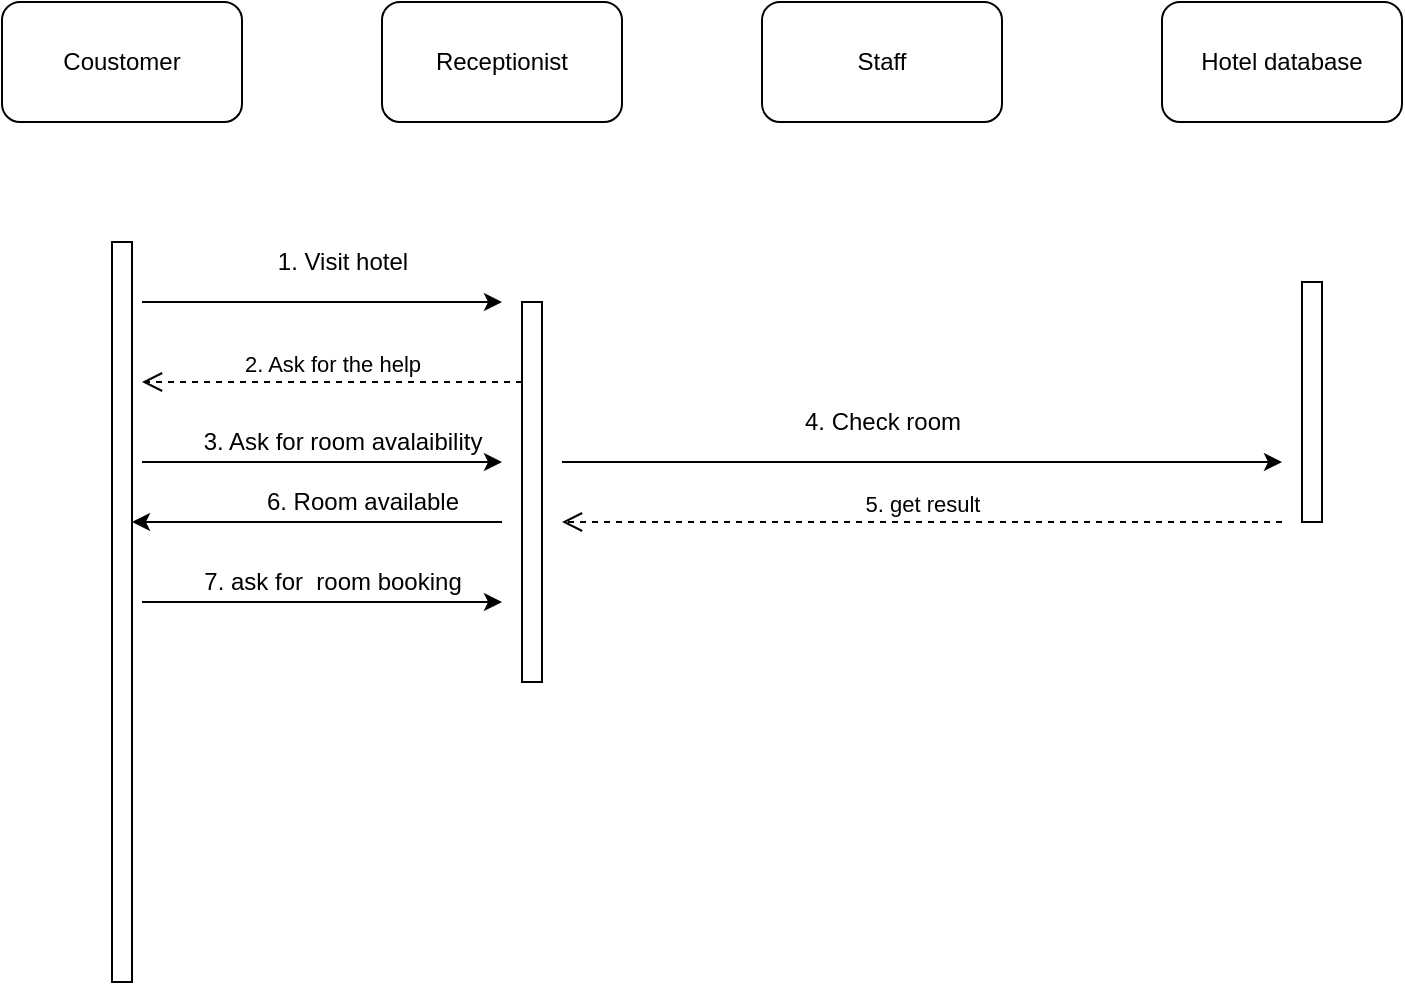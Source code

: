 <mxfile version="14.6.13" type="device" pages="3"><diagram id="C5RBs43oDa-KdzZeNtuy" name="Page-1"><mxGraphModel dx="1008" dy="491" grid="1" gridSize="10" guides="1" tooltips="1" connect="1" arrows="1" fold="1" page="1" pageScale="1" pageWidth="827" pageHeight="1169" math="0" shadow="0"><root><mxCell id="WIyWlLk6GJQsqaUBKTNV-0"/><mxCell id="WIyWlLk6GJQsqaUBKTNV-1" parent="WIyWlLk6GJQsqaUBKTNV-0"/><mxCell id="iOEzeSv4G4IOxwAkv5Ia-1" value="Hotel database" style="rounded=1;whiteSpace=wrap;html=1;" parent="WIyWlLk6GJQsqaUBKTNV-1" vertex="1"><mxGeometry x="580" y="80" width="120" height="60" as="geometry"/></mxCell><mxCell id="iOEzeSv4G4IOxwAkv5Ia-2" value="Staff" style="rounded=1;whiteSpace=wrap;html=1;" parent="WIyWlLk6GJQsqaUBKTNV-1" vertex="1"><mxGeometry x="380" y="80" width="120" height="60" as="geometry"/></mxCell><mxCell id="iOEzeSv4G4IOxwAkv5Ia-3" value="Receptionist" style="rounded=1;whiteSpace=wrap;html=1;" parent="WIyWlLk6GJQsqaUBKTNV-1" vertex="1"><mxGeometry x="190" y="80" width="120" height="60" as="geometry"/></mxCell><mxCell id="iOEzeSv4G4IOxwAkv5Ia-4" value="Coustomer" style="rounded=1;whiteSpace=wrap;html=1;" parent="WIyWlLk6GJQsqaUBKTNV-1" vertex="1"><mxGeometry y="80" width="120" height="60" as="geometry"/></mxCell><mxCell id="iOEzeSv4G4IOxwAkv5Ia-5" value="" style="html=1;points=[];perimeter=orthogonalPerimeter;" parent="WIyWlLk6GJQsqaUBKTNV-1" vertex="1"><mxGeometry x="55" y="200" width="10" height="370" as="geometry"/></mxCell><mxCell id="iOEzeSv4G4IOxwAkv5Ia-6" value="" style="html=1;points=[];perimeter=orthogonalPerimeter;" parent="WIyWlLk6GJQsqaUBKTNV-1" vertex="1"><mxGeometry x="260" y="230" width="10" height="190" as="geometry"/></mxCell><mxCell id="iOEzeSv4G4IOxwAkv5Ia-7" value="" style="endArrow=classic;html=1;" parent="WIyWlLk6GJQsqaUBKTNV-1" edge="1"><mxGeometry width="50" height="50" relative="1" as="geometry"><mxPoint x="70" y="230" as="sourcePoint"/><mxPoint x="250" y="230" as="targetPoint"/></mxGeometry></mxCell><mxCell id="iOEzeSv4G4IOxwAkv5Ia-8" value="1. Visit hotel" style="text;html=1;align=center;verticalAlign=middle;resizable=0;points=[];autosize=1;strokeColor=none;" parent="WIyWlLk6GJQsqaUBKTNV-1" vertex="1"><mxGeometry x="130" y="200" width="80" height="20" as="geometry"/></mxCell><mxCell id="iOEzeSv4G4IOxwAkv5Ia-9" value="2. Ask for the help" style="html=1;verticalAlign=bottom;endArrow=open;dashed=1;endSize=8;" parent="WIyWlLk6GJQsqaUBKTNV-1" edge="1"><mxGeometry relative="1" as="geometry"><mxPoint x="260" y="270" as="sourcePoint"/><mxPoint x="70" y="270" as="targetPoint"/></mxGeometry></mxCell><mxCell id="iOEzeSv4G4IOxwAkv5Ia-10" value="" style="endArrow=classic;html=1;" parent="WIyWlLk6GJQsqaUBKTNV-1" edge="1"><mxGeometry width="50" height="50" relative="1" as="geometry"><mxPoint x="70" y="310" as="sourcePoint"/><mxPoint x="250" y="310" as="targetPoint"/></mxGeometry></mxCell><mxCell id="iOEzeSv4G4IOxwAkv5Ia-11" value="3. Ask for room avalaibility" style="text;html=1;align=center;verticalAlign=middle;resizable=0;points=[];autosize=1;strokeColor=none;" parent="WIyWlLk6GJQsqaUBKTNV-1" vertex="1"><mxGeometry x="95" y="290" width="150" height="20" as="geometry"/></mxCell><mxCell id="iOEzeSv4G4IOxwAkv5Ia-12" value="" style="html=1;points=[];perimeter=orthogonalPerimeter;" parent="WIyWlLk6GJQsqaUBKTNV-1" vertex="1"><mxGeometry x="650" y="220" width="10" height="120" as="geometry"/></mxCell><mxCell id="iOEzeSv4G4IOxwAkv5Ia-13" value="" style="endArrow=classic;html=1;" parent="WIyWlLk6GJQsqaUBKTNV-1" edge="1"><mxGeometry width="50" height="50" relative="1" as="geometry"><mxPoint x="280" y="310" as="sourcePoint"/><mxPoint x="640" y="310" as="targetPoint"/></mxGeometry></mxCell><mxCell id="iOEzeSv4G4IOxwAkv5Ia-14" value="4. Check room" style="text;html=1;align=center;verticalAlign=middle;resizable=0;points=[];autosize=1;strokeColor=none;" parent="WIyWlLk6GJQsqaUBKTNV-1" vertex="1"><mxGeometry x="395" y="280" width="90" height="20" as="geometry"/></mxCell><mxCell id="iOEzeSv4G4IOxwAkv5Ia-15" value="5. get result" style="html=1;verticalAlign=bottom;endArrow=open;dashed=1;endSize=8;" parent="WIyWlLk6GJQsqaUBKTNV-1" edge="1"><mxGeometry relative="1" as="geometry"><mxPoint x="640" y="340" as="sourcePoint"/><mxPoint x="280" y="340" as="targetPoint"/></mxGeometry></mxCell><mxCell id="iOEzeSv4G4IOxwAkv5Ia-16" value="" style="endArrow=classic;html=1;" parent="WIyWlLk6GJQsqaUBKTNV-1" edge="1"><mxGeometry width="50" height="50" relative="1" as="geometry"><mxPoint x="250" y="340" as="sourcePoint"/><mxPoint x="65" y="340" as="targetPoint"/></mxGeometry></mxCell><mxCell id="iOEzeSv4G4IOxwAkv5Ia-17" value="6. Room available" style="text;html=1;align=center;verticalAlign=middle;resizable=0;points=[];autosize=1;strokeColor=none;" parent="WIyWlLk6GJQsqaUBKTNV-1" vertex="1"><mxGeometry x="125" y="320" width="110" height="20" as="geometry"/></mxCell><mxCell id="iOEzeSv4G4IOxwAkv5Ia-18" value="" style="endArrow=classic;html=1;" parent="WIyWlLk6GJQsqaUBKTNV-1" edge="1"><mxGeometry width="50" height="50" relative="1" as="geometry"><mxPoint x="70" y="380" as="sourcePoint"/><mxPoint x="250" y="380" as="targetPoint"/></mxGeometry></mxCell><mxCell id="iOEzeSv4G4IOxwAkv5Ia-19" value="7. ask for&amp;nbsp; room booking" style="text;html=1;align=center;verticalAlign=middle;resizable=0;points=[];autosize=1;strokeColor=none;" parent="WIyWlLk6GJQsqaUBKTNV-1" vertex="1"><mxGeometry x="95" y="360" width="140" height="20" as="geometry"/></mxCell></root></mxGraphModel></diagram><diagram id="tTf2FG5Dz8DlQswyM0aj" name="Page-2"><mxGraphModel dx="1008" dy="491" grid="1" gridSize="10" guides="1" tooltips="1" connect="1" arrows="1" fold="1" page="1" pageScale="1" pageWidth="900" pageHeight="1600" math="0" shadow="0"><root><mxCell id="uUapsVpZFg4jCNDK-MtP-0"/><mxCell id="uUapsVpZFg4jCNDK-MtP-1" parent="uUapsVpZFg4jCNDK-MtP-0"/><mxCell id="uUapsVpZFg4jCNDK-MtP-3" value="Cargo ship" style="swimlane;fontStyle=1;align=center;verticalAlign=top;childLayout=stackLayout;horizontal=1;startSize=26;horizontalStack=0;resizeParent=1;resizeParentMax=0;resizeLast=0;collapsible=1;marginBottom=0;" parent="uUapsVpZFg4jCNDK-MtP-1" vertex="1"><mxGeometry x="350" y="20" width="180" height="260" as="geometry"/></mxCell><mxCell id="uUapsVpZFg4jCNDK-MtP-4" value="+ cargoShipId : string&#10;+ cargoShipNumber: integer&#10;+ cargoshipName : string&#10;+ cargoShipSize : integer" style="text;strokeColor=none;fillColor=none;align=left;verticalAlign=top;spacingLeft=4;spacingRight=4;overflow=hidden;rotatable=0;points=[[0,0.5],[1,0.5]];portConstraint=eastwest;" parent="uUapsVpZFg4jCNDK-MtP-3" vertex="1"><mxGeometry y="26" width="180" height="74" as="geometry"/></mxCell><mxCell id="uUapsVpZFg4jCNDK-MtP-5" value="" style="line;strokeWidth=1;fillColor=none;align=left;verticalAlign=middle;spacingTop=-1;spacingLeft=3;spacingRight=3;rotatable=0;labelPosition=right;points=[];portConstraint=eastwest;" parent="uUapsVpZFg4jCNDK-MtP-3" vertex="1"><mxGeometry y="100" width="180" height="8" as="geometry"/></mxCell><mxCell id="uUapsVpZFg4jCNDK-MtP-6" value="+ addCrewMembers()&#10;+ updateCrewMembers()&#10;+ deleteCrewMembers()&#10;+ searchCrewMembers()&#10;+ noOfcrewMember()&#10;+ calculateSpaceavailability()&#10;+ calculateOccupiedSpaces()&#10;+ capacityOfShip()&#10;+ collectionOfCrewMember()" style="text;strokeColor=none;fillColor=none;align=left;verticalAlign=top;spacingLeft=4;spacingRight=4;overflow=hidden;rotatable=0;points=[[0,0.5],[1,0.5]];portConstraint=eastwest;" parent="uUapsVpZFg4jCNDK-MtP-3" vertex="1"><mxGeometry y="108" width="180" height="152" as="geometry"/></mxCell><mxCell id="uUapsVpZFg4jCNDK-MtP-7" value="Officers" style="swimlane;fontStyle=1;align=center;verticalAlign=top;childLayout=stackLayout;horizontal=1;startSize=26;horizontalStack=0;resizeParent=1;resizeParentMax=0;resizeLast=0;collapsible=1;marginBottom=0;" parent="uUapsVpZFg4jCNDK-MtP-1" vertex="1"><mxGeometry x="130" y="400" width="160" height="180" as="geometry"/></mxCell><mxCell id="uUapsVpZFg4jCNDK-MtP-8" value="+ officerId : string&#10;+ officerName: string&#10;+ officerAge: integer&#10;+ officerType: string&#10;- officerMobile: integer&#10;- officerAddress: string" style="text;strokeColor=none;fillColor=none;align=left;verticalAlign=top;spacingLeft=4;spacingRight=4;overflow=hidden;rotatable=0;points=[[0,0.5],[1,0.5]];portConstraint=eastwest;" parent="uUapsVpZFg4jCNDK-MtP-7" vertex="1"><mxGeometry y="26" width="160" height="94" as="geometry"/></mxCell><mxCell id="uUapsVpZFg4jCNDK-MtP-9" value="" style="line;strokeWidth=1;fillColor=none;align=left;verticalAlign=middle;spacingTop=-1;spacingLeft=3;spacingRight=3;rotatable=0;labelPosition=right;points=[];portConstraint=eastwest;" parent="uUapsVpZFg4jCNDK-MtP-7" vertex="1"><mxGeometry y="120" width="160" height="8" as="geometry"/></mxCell><mxCell id="uUapsVpZFg4jCNDK-MtP-10" value="+ addDetails()&#10;+ updateDetails()&#10;+ deleteDetails()" style="text;strokeColor=none;fillColor=none;align=left;verticalAlign=top;spacingLeft=4;spacingRight=4;overflow=hidden;rotatable=0;points=[[0,0.5],[1,0.5]];portConstraint=eastwest;" parent="uUapsVpZFg4jCNDK-MtP-7" vertex="1"><mxGeometry y="128" width="160" height="52" as="geometry"/></mxCell><mxCell id="uUapsVpZFg4jCNDK-MtP-11" value="Seaman" style="swimlane;fontStyle=1;align=center;verticalAlign=top;childLayout=stackLayout;horizontal=1;startSize=26;horizontalStack=0;resizeParent=1;resizeParentMax=0;resizeLast=0;collapsible=1;marginBottom=0;" parent="uUapsVpZFg4jCNDK-MtP-1" vertex="1"><mxGeometry x="640" y="400" width="160" height="180" as="geometry"/></mxCell><mxCell id="uUapsVpZFg4jCNDK-MtP-12" value="+ seamanId : string&#10;+ seamanName: string&#10;+ seamanAge: integer&#10;+ seamanType: string&#10;- seamanMobile: integer&#10;- seamanAddress: string" style="text;strokeColor=none;fillColor=none;align=left;verticalAlign=top;spacingLeft=4;spacingRight=4;overflow=hidden;rotatable=0;points=[[0,0.5],[1,0.5]];portConstraint=eastwest;" parent="uUapsVpZFg4jCNDK-MtP-11" vertex="1"><mxGeometry y="26" width="160" height="94" as="geometry"/></mxCell><mxCell id="uUapsVpZFg4jCNDK-MtP-13" value="" style="line;strokeWidth=1;fillColor=none;align=left;verticalAlign=middle;spacingTop=-1;spacingLeft=3;spacingRight=3;rotatable=0;labelPosition=right;points=[];portConstraint=eastwest;" parent="uUapsVpZFg4jCNDK-MtP-11" vertex="1"><mxGeometry y="120" width="160" height="8" as="geometry"/></mxCell><mxCell id="uUapsVpZFg4jCNDK-MtP-14" value="+ addDetails()&#10;+ updateDetails()&#10;+ deleteDetails()" style="text;strokeColor=none;fillColor=none;align=left;verticalAlign=top;spacingLeft=4;spacingRight=4;overflow=hidden;rotatable=0;points=[[0,0.5],[1,0.5]];portConstraint=eastwest;" parent="uUapsVpZFg4jCNDK-MtP-11" vertex="1"><mxGeometry y="128" width="160" height="52" as="geometry"/></mxCell><mxCell id="uUapsVpZFg4jCNDK-MtP-16" value="Officers Type" style="swimlane;fontStyle=1;align=center;verticalAlign=top;childLayout=stackLayout;horizontal=1;startSize=26;horizontalStack=0;resizeParent=1;resizeParentMax=0;resizeLast=0;collapsible=1;marginBottom=0;" parent="uUapsVpZFg4jCNDK-MtP-1" vertex="1"><mxGeometry x="100" y="680" width="160" height="200" as="geometry"/></mxCell><mxCell id="uUapsVpZFg4jCNDK-MtP-17" value="+ officerType: string&#10;+ officerId : string&#10;+ officerName: string&#10;+ officerRank: string&#10;+ officerAge: integer&#10;- officerMobile: integer&#10;- officerAddress: string" style="text;strokeColor=none;fillColor=none;align=left;verticalAlign=top;spacingLeft=4;spacingRight=4;overflow=hidden;rotatable=0;points=[[0,0.5],[1,0.5]];portConstraint=eastwest;" parent="uUapsVpZFg4jCNDK-MtP-16" vertex="1"><mxGeometry y="26" width="160" height="114" as="geometry"/></mxCell><mxCell id="uUapsVpZFg4jCNDK-MtP-18" value="" style="line;strokeWidth=1;fillColor=none;align=left;verticalAlign=middle;spacingTop=-1;spacingLeft=3;spacingRight=3;rotatable=0;labelPosition=right;points=[];portConstraint=eastwest;" parent="uUapsVpZFg4jCNDK-MtP-16" vertex="1"><mxGeometry y="140" width="160" height="8" as="geometry"/></mxCell><mxCell id="uUapsVpZFg4jCNDK-MtP-19" value="+ addDetails()&#10;+ updateDetails()&#10;+ deleteDetails()" style="text;strokeColor=none;fillColor=none;align=left;verticalAlign=top;spacingLeft=4;spacingRight=4;overflow=hidden;rotatable=0;points=[[0,0.5],[1,0.5]];portConstraint=eastwest;" parent="uUapsVpZFg4jCNDK-MtP-16" vertex="1"><mxGeometry y="148" width="160" height="52" as="geometry"/></mxCell><mxCell id="uUapsVpZFg4jCNDK-MtP-20" value="Seaman type" style="swimlane;fontStyle=1;align=center;verticalAlign=top;childLayout=stackLayout;horizontal=1;startSize=26;horizontalStack=0;resizeParent=1;resizeParentMax=0;resizeLast=0;collapsible=1;marginBottom=0;" parent="uUapsVpZFg4jCNDK-MtP-1" vertex="1"><mxGeometry x="700" y="670" width="160" height="200" as="geometry"/></mxCell><mxCell id="uUapsVpZFg4jCNDK-MtP-21" value="+ seamanId : string&#10;+ seamanType: string&#10;+ seamanName: string&#10;+ seamanAge: integer&#10;- seamanMobile: integer&#10;- seamanAddress: string" style="text;strokeColor=none;fillColor=none;align=left;verticalAlign=top;spacingLeft=4;spacingRight=4;overflow=hidden;rotatable=0;points=[[0,0.5],[1,0.5]];portConstraint=eastwest;" parent="uUapsVpZFg4jCNDK-MtP-20" vertex="1"><mxGeometry y="26" width="160" height="114" as="geometry"/></mxCell><mxCell id="uUapsVpZFg4jCNDK-MtP-22" value="" style="line;strokeWidth=1;fillColor=none;align=left;verticalAlign=middle;spacingTop=-1;spacingLeft=3;spacingRight=3;rotatable=0;labelPosition=right;points=[];portConstraint=eastwest;" parent="uUapsVpZFg4jCNDK-MtP-20" vertex="1"><mxGeometry y="140" width="160" height="8" as="geometry"/></mxCell><mxCell id="uUapsVpZFg4jCNDK-MtP-23" value="+ addDetails()&#10;+ updateDetails()&#10;+ deleteDetails()" style="text;strokeColor=none;fillColor=none;align=left;verticalAlign=top;spacingLeft=4;spacingRight=4;overflow=hidden;rotatable=0;points=[[0,0.5],[1,0.5]];portConstraint=eastwest;" parent="uUapsVpZFg4jCNDK-MtP-20" vertex="1"><mxGeometry y="148" width="160" height="52" as="geometry"/></mxCell><mxCell id="uUapsVpZFg4jCNDK-MtP-28" value="Job" style="swimlane;fontStyle=1;align=center;verticalAlign=top;childLayout=stackLayout;horizontal=1;startSize=26;horizontalStack=0;resizeParent=1;resizeParentMax=0;resizeLast=0;collapsible=1;marginBottom=0;" parent="uUapsVpZFg4jCNDK-MtP-1" vertex="1"><mxGeometry x="410" y="960" width="160" height="150" as="geometry"/></mxCell><mxCell id="uUapsVpZFg4jCNDK-MtP-29" value="+ jobId : string&#10;+ jobName: string&#10;+ jobdescription : string" style="text;strokeColor=none;fillColor=none;align=left;verticalAlign=top;spacingLeft=4;spacingRight=4;overflow=hidden;rotatable=0;points=[[0,0.5],[1,0.5]];portConstraint=eastwest;" parent="uUapsVpZFg4jCNDK-MtP-28" vertex="1"><mxGeometry y="26" width="160" height="64" as="geometry"/></mxCell><mxCell id="uUapsVpZFg4jCNDK-MtP-30" value="" style="line;strokeWidth=1;fillColor=none;align=left;verticalAlign=middle;spacingTop=-1;spacingLeft=3;spacingRight=3;rotatable=0;labelPosition=right;points=[];portConstraint=eastwest;" parent="uUapsVpZFg4jCNDK-MtP-28" vertex="1"><mxGeometry y="90" width="160" height="8" as="geometry"/></mxCell><mxCell id="uUapsVpZFg4jCNDK-MtP-31" value="+ addJobDetail()&#10;+ updateJobDetail()&#10;+ deleteJobdetail()" style="text;strokeColor=none;fillColor=none;align=left;verticalAlign=top;spacingLeft=4;spacingRight=4;overflow=hidden;rotatable=0;points=[[0,0.5],[1,0.5]];portConstraint=eastwest;" parent="uUapsVpZFg4jCNDK-MtP-28" vertex="1"><mxGeometry y="98" width="160" height="52" as="geometry"/></mxCell><mxCell id="uUapsVpZFg4jCNDK-MtP-34" value="" style="endArrow=diamondThin;endFill=1;endSize=24;html=1;" parent="uUapsVpZFg4jCNDK-MtP-1" edge="1"><mxGeometry width="160" relative="1" as="geometry"><mxPoint x="230" y="390" as="sourcePoint"/><mxPoint x="340" y="270" as="targetPoint"/></mxGeometry></mxCell><mxCell id="uUapsVpZFg4jCNDK-MtP-35" value="" style="endArrow=diamondThin;endFill=0;endSize=24;html=1;entryX=0.596;entryY=0.987;entryDx=0;entryDy=0;entryPerimeter=0;" parent="uUapsVpZFg4jCNDK-MtP-1" target="uUapsVpZFg4jCNDK-MtP-10" edge="1"><mxGeometry width="160" relative="1" as="geometry"><mxPoint x="180" y="680" as="sourcePoint"/><mxPoint x="280" y="551" as="targetPoint"/></mxGeometry></mxCell><mxCell id="uUapsVpZFg4jCNDK-MtP-36" value="" style="endArrow=diamondThin;endFill=1;endSize=24;html=1;" parent="uUapsVpZFg4jCNDK-MtP-1" edge="1"><mxGeometry width="160" relative="1" as="geometry"><mxPoint x="680" y="390" as="sourcePoint"/><mxPoint x="540" y="260" as="targetPoint"/></mxGeometry></mxCell><mxCell id="uUapsVpZFg4jCNDK-MtP-37" value="" style="endArrow=diamondThin;endFill=0;endSize=24;html=1;entryX=0.65;entryY=1.026;entryDx=0;entryDy=0;entryPerimeter=0;" parent="uUapsVpZFg4jCNDK-MtP-1" target="uUapsVpZFg4jCNDK-MtP-14" edge="1"><mxGeometry width="160" relative="1" as="geometry"><mxPoint x="810" y="660" as="sourcePoint"/><mxPoint x="815.36" y="519.324" as="targetPoint"/></mxGeometry></mxCell><mxCell id="uUapsVpZFg4jCNDK-MtP-38" value="" style="endArrow=none;html=1;" parent="uUapsVpZFg4jCNDK-MtP-1" edge="1"><mxGeometry width="50" height="50" relative="1" as="geometry"><mxPoint x="400" y="970" as="sourcePoint"/><mxPoint x="235" y="880" as="targetPoint"/></mxGeometry></mxCell><mxCell id="uUapsVpZFg4jCNDK-MtP-39" value="" style="endArrow=none;html=1;exitX=0.371;exitY=1.077;exitDx=0;exitDy=0;exitPerimeter=0;" parent="uUapsVpZFg4jCNDK-MtP-1" source="uUapsVpZFg4jCNDK-MtP-23" edge="1"><mxGeometry width="50" height="50" relative="1" as="geometry"><mxPoint x="740" y="890" as="sourcePoint"/><mxPoint x="580" y="990" as="targetPoint"/></mxGeometry></mxCell><mxCell id="uUapsVpZFg4jCNDK-MtP-40" value="Class diagram of cargo ship" style="text;align=center;fontStyle=1;verticalAlign=middle;spacingLeft=3;spacingRight=3;strokeColor=none;rotatable=0;points=[[0,0.5],[1,0.5]];portConstraint=eastwest;" parent="uUapsVpZFg4jCNDK-MtP-1" vertex="1"><mxGeometry x="420" y="1150" width="160" height="26" as="geometry"/></mxCell></root></mxGraphModel></diagram><diagram id="T8C8OW_CD7_WL0JKCF1w" name="Page-3"><mxGraphModel dx="1008" dy="491" grid="1" gridSize="10" guides="1" tooltips="1" connect="1" arrows="1" fold="1" page="1" pageScale="1" pageWidth="900" pageHeight="1600" math="0" shadow="0"><root><mxCell id="w1WHYUhdfm3NPRaYswTq-0"/><mxCell id="w1WHYUhdfm3NPRaYswTq-1" parent="w1WHYUhdfm3NPRaYswTq-0"/><mxCell id="mgYeJ5n9nXWfaNavnAmx-1" value="GUI" style="rounded=1;whiteSpace=wrap;html=1;" parent="w1WHYUhdfm3NPRaYswTq-1" vertex="1"><mxGeometry x="300" y="40" width="120" height="60" as="geometry"/></mxCell><mxCell id="mgYeJ5n9nXWfaNavnAmx-2" value="server" style="rounded=1;whiteSpace=wrap;html=1;" parent="w1WHYUhdfm3NPRaYswTq-1" vertex="1"><mxGeometry x="540" y="40" width="120" height="60" as="geometry"/></mxCell><mxCell id="mgYeJ5n9nXWfaNavnAmx-3" value="Database" style="rounded=1;whiteSpace=wrap;html=1;" parent="w1WHYUhdfm3NPRaYswTq-1" vertex="1"><mxGeometry x="730" y="40" width="120" height="60" as="geometry"/></mxCell><mxCell id="mgYeJ5n9nXWfaNavnAmx-4" value="" style="html=1;points=[];perimeter=orthogonalPerimeter;" parent="w1WHYUhdfm3NPRaYswTq-1" vertex="1"><mxGeometry x="100" y="140" width="10" height="420" as="geometry"/></mxCell><mxCell id="mgYeJ5n9nXWfaNavnAmx-5" value="Actor" style="shape=umlActor;verticalLabelPosition=bottom;verticalAlign=top;html=1;" parent="w1WHYUhdfm3NPRaYswTq-1" vertex="1"><mxGeometry x="90" y="20" width="30" height="60" as="geometry"/></mxCell><mxCell id="mgYeJ5n9nXWfaNavnAmx-6" value="" style="html=1;points=[];perimeter=orthogonalPerimeter;" parent="w1WHYUhdfm3NPRaYswTq-1" vertex="1"><mxGeometry x="350" y="140" width="10" height="410" as="geometry"/></mxCell><mxCell id="mgYeJ5n9nXWfaNavnAmx-7" value="" style="endArrow=classic;html=1;" parent="w1WHYUhdfm3NPRaYswTq-1" edge="1"><mxGeometry width="50" height="50" relative="1" as="geometry"><mxPoint x="120" y="160" as="sourcePoint"/><mxPoint x="340" y="160" as="targetPoint"/></mxGeometry></mxCell><mxCell id="mgYeJ5n9nXWfaNavnAmx-8" value="1. Add new member" style="text;html=1;align=center;verticalAlign=middle;resizable=0;points=[];autosize=1;strokeColor=none;" parent="w1WHYUhdfm3NPRaYswTq-1" vertex="1"><mxGeometry x="160" y="140" width="120" height="20" as="geometry"/></mxCell><mxCell id="mgYeJ5n9nXWfaNavnAmx-9" value="" style="html=1;points=[];perimeter=orthogonalPerimeter;" parent="w1WHYUhdfm3NPRaYswTq-1" vertex="1"><mxGeometry x="590" y="140" width="10" height="400" as="geometry"/></mxCell><mxCell id="mgYeJ5n9nXWfaNavnAmx-10" value="" style="html=1;points=[];perimeter=orthogonalPerimeter;" parent="w1WHYUhdfm3NPRaYswTq-1" vertex="1"><mxGeometry x="810" y="160" width="10" height="370" as="geometry"/></mxCell><mxCell id="mgYeJ5n9nXWfaNavnAmx-11" value="" style="endArrow=classic;html=1;" parent="w1WHYUhdfm3NPRaYswTq-1" edge="1"><mxGeometry width="50" height="50" relative="1" as="geometry"><mxPoint x="610" y="179.5" as="sourcePoint"/><mxPoint x="800" y="180" as="targetPoint"/></mxGeometry></mxCell><mxCell id="mgYeJ5n9nXWfaNavnAmx-12" value="2. Ask for the result" style="text;html=1;align=center;verticalAlign=middle;resizable=0;points=[];autosize=1;strokeColor=none;" parent="w1WHYUhdfm3NPRaYswTq-1" vertex="1"><mxGeometry x="650" y="140" width="120" height="20" as="geometry"/></mxCell><mxCell id="mgYeJ5n9nXWfaNavnAmx-13" value="3. Show the result" style="html=1;verticalAlign=bottom;endArrow=open;dashed=1;endSize=8;" parent="w1WHYUhdfm3NPRaYswTq-1" edge="1"><mxGeometry relative="1" as="geometry"><mxPoint x="580" y="179.5" as="sourcePoint"/><mxPoint x="370" y="180" as="targetPoint"/></mxGeometry></mxCell><mxCell id="mgYeJ5n9nXWfaNavnAmx-14" value="4. ask for the details" style="text;html=1;align=center;verticalAlign=middle;resizable=0;points=[];autosize=1;strokeColor=none;" parent="w1WHYUhdfm3NPRaYswTq-1" vertex="1"><mxGeometry x="175" y="210" width="120" height="20" as="geometry"/></mxCell><mxCell id="mgYeJ5n9nXWfaNavnAmx-15" value="" style="endArrow=classic;html=1;" parent="w1WHYUhdfm3NPRaYswTq-1" edge="1"><mxGeometry width="50" height="50" relative="1" as="geometry"><mxPoint x="580" y="240" as="sourcePoint"/><mxPoint x="120" y="240" as="targetPoint"/></mxGeometry></mxCell><mxCell id="mgYeJ5n9nXWfaNavnAmx-16" value="" style="endArrow=classic;html=1;" parent="w1WHYUhdfm3NPRaYswTq-1" edge="1"><mxGeometry width="50" height="50" relative="1" as="geometry"><mxPoint x="120" y="310" as="sourcePoint"/><mxPoint x="340" y="310" as="targetPoint"/></mxGeometry></mxCell><mxCell id="mgYeJ5n9nXWfaNavnAmx-17" value="5. fill details" style="text;html=1;align=center;verticalAlign=middle;resizable=0;points=[];autosize=1;strokeColor=none;" parent="w1WHYUhdfm3NPRaYswTq-1" vertex="1"><mxGeometry x="160" y="280" width="80" height="20" as="geometry"/></mxCell><mxCell id="mgYeJ5n9nXWfaNavnAmx-18" value="" style="endArrow=classic;html=1;" parent="w1WHYUhdfm3NPRaYswTq-1" edge="1"><mxGeometry width="50" height="50" relative="1" as="geometry"><mxPoint x="370" y="310" as="sourcePoint"/><mxPoint x="590" y="310" as="targetPoint"/></mxGeometry></mxCell><mxCell id="mgYeJ5n9nXWfaNavnAmx-19" value="6. send the details" style="text;html=1;align=center;verticalAlign=middle;resizable=0;points=[];autosize=1;strokeColor=none;" parent="w1WHYUhdfm3NPRaYswTq-1" vertex="1"><mxGeometry x="385" y="280" width="110" height="20" as="geometry"/></mxCell><mxCell id="mgYeJ5n9nXWfaNavnAmx-20" value="" style="endArrow=classic;html=1;" parent="w1WHYUhdfm3NPRaYswTq-1" edge="1"><mxGeometry width="50" height="50" relative="1" as="geometry"><mxPoint x="600" y="320" as="sourcePoint"/><mxPoint x="800" y="320" as="targetPoint"/></mxGeometry></mxCell><mxCell id="mgYeJ5n9nXWfaNavnAmx-21" value="7. save details" style="text;html=1;align=center;verticalAlign=middle;resizable=0;points=[];autosize=1;strokeColor=none;" parent="w1WHYUhdfm3NPRaYswTq-1" vertex="1"><mxGeometry x="655" y="290" width="90" height="20" as="geometry"/></mxCell><mxCell id="mgYeJ5n9nXWfaNavnAmx-22" value="" style="endArrow=none;dashed=1;html=1;dashPattern=1 3;strokeWidth=2;" parent="w1WHYUhdfm3NPRaYswTq-1" edge="1"><mxGeometry width="50" height="50" relative="1" as="geometry"><mxPoint x="605" y="375" as="sourcePoint"/><mxPoint x="800" y="375" as="targetPoint"/></mxGeometry></mxCell><mxCell id="mgYeJ5n9nXWfaNavnAmx-23" value="8. chek avalaible space" style="text;html=1;align=center;verticalAlign=middle;resizable=0;points=[];autosize=1;strokeColor=none;" parent="w1WHYUhdfm3NPRaYswTq-1" vertex="1"><mxGeometry x="630" y="340" width="140" height="20" as="geometry"/></mxCell><mxCell id="mgYeJ5n9nXWfaNavnAmx-24" value="" style="endArrow=classic;html=1;" parent="w1WHYUhdfm3NPRaYswTq-1" edge="1"><mxGeometry width="50" height="50" relative="1" as="geometry"><mxPoint x="810" y="420" as="sourcePoint"/><mxPoint x="370" y="420" as="targetPoint"/></mxGeometry></mxCell><mxCell id="mgYeJ5n9nXWfaNavnAmx-25" value="9. send details" style="text;html=1;align=center;verticalAlign=middle;resizable=0;points=[];autosize=1;strokeColor=none;" parent="w1WHYUhdfm3NPRaYswTq-1" vertex="1"><mxGeometry x="445" y="390" width="90" height="20" as="geometry"/></mxCell><mxCell id="mgYeJ5n9nXWfaNavnAmx-26" value="" style="endArrow=classic;html=1;" parent="w1WHYUhdfm3NPRaYswTq-1" edge="1"><mxGeometry width="50" height="50" relative="1" as="geometry"><mxPoint x="345" y="460" as="sourcePoint"/><mxPoint x="120" y="460" as="targetPoint"/></mxGeometry></mxCell><mxCell id="mgYeJ5n9nXWfaNavnAmx-27" value="10. Ask for submit" style="text;html=1;align=center;verticalAlign=middle;resizable=0;points=[];autosize=1;strokeColor=none;" parent="w1WHYUhdfm3NPRaYswTq-1" vertex="1"><mxGeometry x="115" y="430" width="110" height="20" as="geometry"/></mxCell><mxCell id="mgYeJ5n9nXWfaNavnAmx-28" value="" style="endArrow=classic;html=1;" parent="w1WHYUhdfm3NPRaYswTq-1" edge="1"><mxGeometry width="50" height="50" relative="1" as="geometry"><mxPoint x="115" y="510" as="sourcePoint"/><mxPoint x="335" y="510" as="targetPoint"/></mxGeometry></mxCell><mxCell id="mgYeJ5n9nXWfaNavnAmx-29" value="11. submitted" style="text;html=1;align=center;verticalAlign=middle;resizable=0;points=[];autosize=1;strokeColor=none;" parent="w1WHYUhdfm3NPRaYswTq-1" vertex="1"><mxGeometry x="145" y="490" width="90" height="20" as="geometry"/></mxCell><mxCell id="mgYeJ5n9nXWfaNavnAmx-30" value="sequence diagram for add member" style="text;align=center;fontStyle=1;verticalAlign=middle;spacingLeft=3;spacingRight=3;strokeColor=none;rotatable=0;points=[[0,0.5],[1,0.5]];portConstraint=eastwest;" parent="w1WHYUhdfm3NPRaYswTq-1" vertex="1"><mxGeometry x="390" y="620" width="80" height="26" as="geometry"/></mxCell><mxCell id="mgYeJ5n9nXWfaNavnAmx-31" value="" style="endArrow=none;dashed=1;html=1;" parent="w1WHYUhdfm3NPRaYswTq-1" edge="1"><mxGeometry width="50" height="50" relative="1" as="geometry"><mxPoint x="110" y="140" as="sourcePoint"/><mxPoint x="110" y="110" as="targetPoint"/></mxGeometry></mxCell><mxCell id="mgYeJ5n9nXWfaNavnAmx-32" value="" style="endArrow=none;dashed=1;html=1;exitX=0.133;exitY=-0.002;exitDx=0;exitDy=0;exitPerimeter=0;" parent="w1WHYUhdfm3NPRaYswTq-1" source="mgYeJ5n9nXWfaNavnAmx-6" edge="1"><mxGeometry width="50" height="50" relative="1" as="geometry"><mxPoint x="350" y="110" as="sourcePoint"/><mxPoint x="350" y="100" as="targetPoint"/></mxGeometry></mxCell><mxCell id="mgYeJ5n9nXWfaNavnAmx-33" value="" style="endArrow=none;dashed=1;html=1;entryX=0.533;entryY=-0.012;entryDx=0;entryDy=0;entryPerimeter=0;exitX=0.5;exitY=1;exitDx=0;exitDy=0;" parent="w1WHYUhdfm3NPRaYswTq-1" source="mgYeJ5n9nXWfaNavnAmx-2" target="mgYeJ5n9nXWfaNavnAmx-9" edge="1"><mxGeometry width="50" height="50" relative="1" as="geometry"><mxPoint x="590" y="110" as="sourcePoint"/><mxPoint x="590" y="80" as="targetPoint"/></mxGeometry></mxCell><mxCell id="mgYeJ5n9nXWfaNavnAmx-34" value="" style="endArrow=none;dashed=1;html=1;entryX=0.467;entryY=-0.009;entryDx=0;entryDy=0;entryPerimeter=0;" parent="w1WHYUhdfm3NPRaYswTq-1" target="mgYeJ5n9nXWfaNavnAmx-10" edge="1"><mxGeometry width="50" height="50" relative="1" as="geometry"><mxPoint x="815" y="110" as="sourcePoint"/><mxPoint x="810" y="90" as="targetPoint"/></mxGeometry></mxCell></root></mxGraphModel></diagram></mxfile>